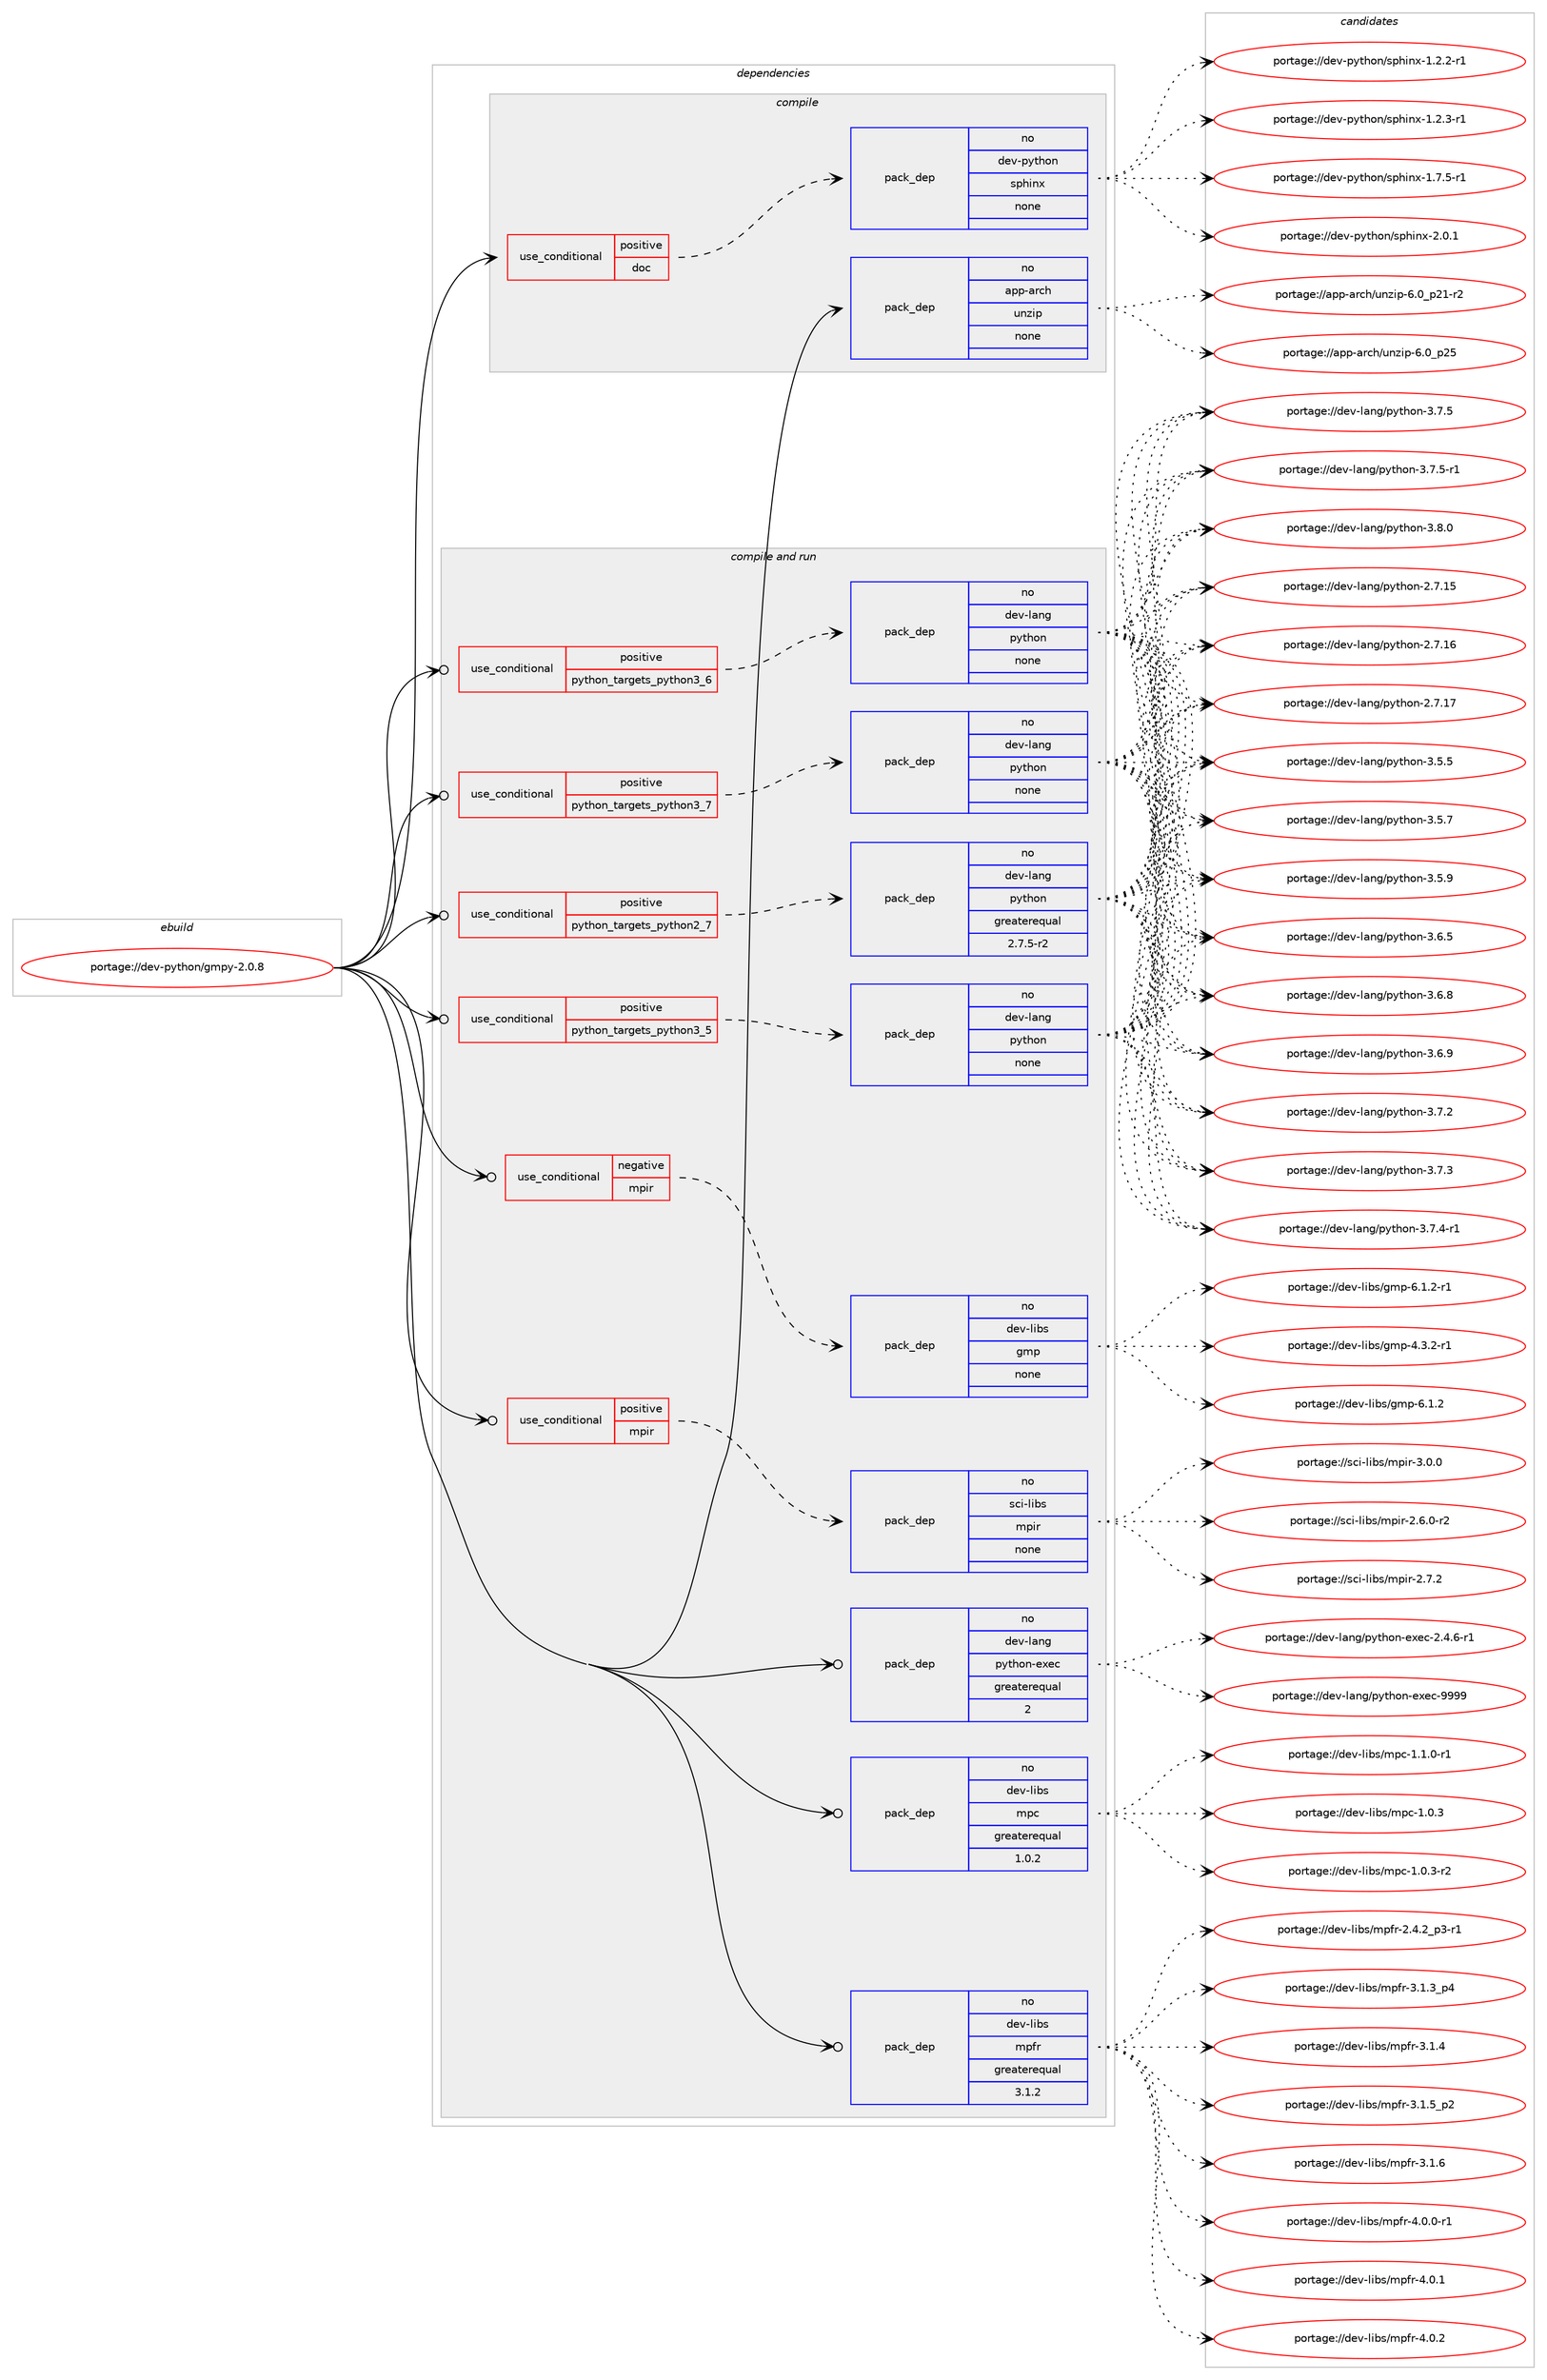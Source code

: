 digraph prolog {

# *************
# Graph options
# *************

newrank=true;
concentrate=true;
compound=true;
graph [rankdir=LR,fontname=Helvetica,fontsize=10,ranksep=1.5];#, ranksep=2.5, nodesep=0.2];
edge  [arrowhead=vee];
node  [fontname=Helvetica,fontsize=10];

# **********
# The ebuild
# **********

subgraph cluster_leftcol {
color=gray;
rank=same;
label=<<i>ebuild</i>>;
id [label="portage://dev-python/gmpy-2.0.8", color=red, width=4, href="../dev-python/gmpy-2.0.8.svg"];
}

# ****************
# The dependencies
# ****************

subgraph cluster_midcol {
color=gray;
label=<<i>dependencies</i>>;
subgraph cluster_compile {
fillcolor="#eeeeee";
style=filled;
label=<<i>compile</i>>;
subgraph cond29326 {
dependency141735 [label=<<TABLE BORDER="0" CELLBORDER="1" CELLSPACING="0" CELLPADDING="4"><TR><TD ROWSPAN="3" CELLPADDING="10">use_conditional</TD></TR><TR><TD>positive</TD></TR><TR><TD>doc</TD></TR></TABLE>>, shape=none, color=red];
subgraph pack109091 {
dependency141736 [label=<<TABLE BORDER="0" CELLBORDER="1" CELLSPACING="0" CELLPADDING="4" WIDTH="220"><TR><TD ROWSPAN="6" CELLPADDING="30">pack_dep</TD></TR><TR><TD WIDTH="110">no</TD></TR><TR><TD>dev-python</TD></TR><TR><TD>sphinx</TD></TR><TR><TD>none</TD></TR><TR><TD></TD></TR></TABLE>>, shape=none, color=blue];
}
dependency141735:e -> dependency141736:w [weight=20,style="dashed",arrowhead="vee"];
}
id:e -> dependency141735:w [weight=20,style="solid",arrowhead="vee"];
subgraph pack109092 {
dependency141737 [label=<<TABLE BORDER="0" CELLBORDER="1" CELLSPACING="0" CELLPADDING="4" WIDTH="220"><TR><TD ROWSPAN="6" CELLPADDING="30">pack_dep</TD></TR><TR><TD WIDTH="110">no</TD></TR><TR><TD>app-arch</TD></TR><TR><TD>unzip</TD></TR><TR><TD>none</TD></TR><TR><TD></TD></TR></TABLE>>, shape=none, color=blue];
}
id:e -> dependency141737:w [weight=20,style="solid",arrowhead="vee"];
}
subgraph cluster_compileandrun {
fillcolor="#eeeeee";
style=filled;
label=<<i>compile and run</i>>;
subgraph cond29327 {
dependency141738 [label=<<TABLE BORDER="0" CELLBORDER="1" CELLSPACING="0" CELLPADDING="4"><TR><TD ROWSPAN="3" CELLPADDING="10">use_conditional</TD></TR><TR><TD>negative</TD></TR><TR><TD>mpir</TD></TR></TABLE>>, shape=none, color=red];
subgraph pack109093 {
dependency141739 [label=<<TABLE BORDER="0" CELLBORDER="1" CELLSPACING="0" CELLPADDING="4" WIDTH="220"><TR><TD ROWSPAN="6" CELLPADDING="30">pack_dep</TD></TR><TR><TD WIDTH="110">no</TD></TR><TR><TD>dev-libs</TD></TR><TR><TD>gmp</TD></TR><TR><TD>none</TD></TR><TR><TD></TD></TR></TABLE>>, shape=none, color=blue];
}
dependency141738:e -> dependency141739:w [weight=20,style="dashed",arrowhead="vee"];
}
id:e -> dependency141738:w [weight=20,style="solid",arrowhead="odotvee"];
subgraph cond29328 {
dependency141740 [label=<<TABLE BORDER="0" CELLBORDER="1" CELLSPACING="0" CELLPADDING="4"><TR><TD ROWSPAN="3" CELLPADDING="10">use_conditional</TD></TR><TR><TD>positive</TD></TR><TR><TD>mpir</TD></TR></TABLE>>, shape=none, color=red];
subgraph pack109094 {
dependency141741 [label=<<TABLE BORDER="0" CELLBORDER="1" CELLSPACING="0" CELLPADDING="4" WIDTH="220"><TR><TD ROWSPAN="6" CELLPADDING="30">pack_dep</TD></TR><TR><TD WIDTH="110">no</TD></TR><TR><TD>sci-libs</TD></TR><TR><TD>mpir</TD></TR><TR><TD>none</TD></TR><TR><TD></TD></TR></TABLE>>, shape=none, color=blue];
}
dependency141740:e -> dependency141741:w [weight=20,style="dashed",arrowhead="vee"];
}
id:e -> dependency141740:w [weight=20,style="solid",arrowhead="odotvee"];
subgraph cond29329 {
dependency141742 [label=<<TABLE BORDER="0" CELLBORDER="1" CELLSPACING="0" CELLPADDING="4"><TR><TD ROWSPAN="3" CELLPADDING="10">use_conditional</TD></TR><TR><TD>positive</TD></TR><TR><TD>python_targets_python2_7</TD></TR></TABLE>>, shape=none, color=red];
subgraph pack109095 {
dependency141743 [label=<<TABLE BORDER="0" CELLBORDER="1" CELLSPACING="0" CELLPADDING="4" WIDTH="220"><TR><TD ROWSPAN="6" CELLPADDING="30">pack_dep</TD></TR><TR><TD WIDTH="110">no</TD></TR><TR><TD>dev-lang</TD></TR><TR><TD>python</TD></TR><TR><TD>greaterequal</TD></TR><TR><TD>2.7.5-r2</TD></TR></TABLE>>, shape=none, color=blue];
}
dependency141742:e -> dependency141743:w [weight=20,style="dashed",arrowhead="vee"];
}
id:e -> dependency141742:w [weight=20,style="solid",arrowhead="odotvee"];
subgraph cond29330 {
dependency141744 [label=<<TABLE BORDER="0" CELLBORDER="1" CELLSPACING="0" CELLPADDING="4"><TR><TD ROWSPAN="3" CELLPADDING="10">use_conditional</TD></TR><TR><TD>positive</TD></TR><TR><TD>python_targets_python3_5</TD></TR></TABLE>>, shape=none, color=red];
subgraph pack109096 {
dependency141745 [label=<<TABLE BORDER="0" CELLBORDER="1" CELLSPACING="0" CELLPADDING="4" WIDTH="220"><TR><TD ROWSPAN="6" CELLPADDING="30">pack_dep</TD></TR><TR><TD WIDTH="110">no</TD></TR><TR><TD>dev-lang</TD></TR><TR><TD>python</TD></TR><TR><TD>none</TD></TR><TR><TD></TD></TR></TABLE>>, shape=none, color=blue];
}
dependency141744:e -> dependency141745:w [weight=20,style="dashed",arrowhead="vee"];
}
id:e -> dependency141744:w [weight=20,style="solid",arrowhead="odotvee"];
subgraph cond29331 {
dependency141746 [label=<<TABLE BORDER="0" CELLBORDER="1" CELLSPACING="0" CELLPADDING="4"><TR><TD ROWSPAN="3" CELLPADDING="10">use_conditional</TD></TR><TR><TD>positive</TD></TR><TR><TD>python_targets_python3_6</TD></TR></TABLE>>, shape=none, color=red];
subgraph pack109097 {
dependency141747 [label=<<TABLE BORDER="0" CELLBORDER="1" CELLSPACING="0" CELLPADDING="4" WIDTH="220"><TR><TD ROWSPAN="6" CELLPADDING="30">pack_dep</TD></TR><TR><TD WIDTH="110">no</TD></TR><TR><TD>dev-lang</TD></TR><TR><TD>python</TD></TR><TR><TD>none</TD></TR><TR><TD></TD></TR></TABLE>>, shape=none, color=blue];
}
dependency141746:e -> dependency141747:w [weight=20,style="dashed",arrowhead="vee"];
}
id:e -> dependency141746:w [weight=20,style="solid",arrowhead="odotvee"];
subgraph cond29332 {
dependency141748 [label=<<TABLE BORDER="0" CELLBORDER="1" CELLSPACING="0" CELLPADDING="4"><TR><TD ROWSPAN="3" CELLPADDING="10">use_conditional</TD></TR><TR><TD>positive</TD></TR><TR><TD>python_targets_python3_7</TD></TR></TABLE>>, shape=none, color=red];
subgraph pack109098 {
dependency141749 [label=<<TABLE BORDER="0" CELLBORDER="1" CELLSPACING="0" CELLPADDING="4" WIDTH="220"><TR><TD ROWSPAN="6" CELLPADDING="30">pack_dep</TD></TR><TR><TD WIDTH="110">no</TD></TR><TR><TD>dev-lang</TD></TR><TR><TD>python</TD></TR><TR><TD>none</TD></TR><TR><TD></TD></TR></TABLE>>, shape=none, color=blue];
}
dependency141748:e -> dependency141749:w [weight=20,style="dashed",arrowhead="vee"];
}
id:e -> dependency141748:w [weight=20,style="solid",arrowhead="odotvee"];
subgraph pack109099 {
dependency141750 [label=<<TABLE BORDER="0" CELLBORDER="1" CELLSPACING="0" CELLPADDING="4" WIDTH="220"><TR><TD ROWSPAN="6" CELLPADDING="30">pack_dep</TD></TR><TR><TD WIDTH="110">no</TD></TR><TR><TD>dev-lang</TD></TR><TR><TD>python-exec</TD></TR><TR><TD>greaterequal</TD></TR><TR><TD>2</TD></TR></TABLE>>, shape=none, color=blue];
}
id:e -> dependency141750:w [weight=20,style="solid",arrowhead="odotvee"];
subgraph pack109100 {
dependency141751 [label=<<TABLE BORDER="0" CELLBORDER="1" CELLSPACING="0" CELLPADDING="4" WIDTH="220"><TR><TD ROWSPAN="6" CELLPADDING="30">pack_dep</TD></TR><TR><TD WIDTH="110">no</TD></TR><TR><TD>dev-libs</TD></TR><TR><TD>mpc</TD></TR><TR><TD>greaterequal</TD></TR><TR><TD>1.0.2</TD></TR></TABLE>>, shape=none, color=blue];
}
id:e -> dependency141751:w [weight=20,style="solid",arrowhead="odotvee"];
subgraph pack109101 {
dependency141752 [label=<<TABLE BORDER="0" CELLBORDER="1" CELLSPACING="0" CELLPADDING="4" WIDTH="220"><TR><TD ROWSPAN="6" CELLPADDING="30">pack_dep</TD></TR><TR><TD WIDTH="110">no</TD></TR><TR><TD>dev-libs</TD></TR><TR><TD>mpfr</TD></TR><TR><TD>greaterequal</TD></TR><TR><TD>3.1.2</TD></TR></TABLE>>, shape=none, color=blue];
}
id:e -> dependency141752:w [weight=20,style="solid",arrowhead="odotvee"];
}
subgraph cluster_run {
fillcolor="#eeeeee";
style=filled;
label=<<i>run</i>>;
}
}

# **************
# The candidates
# **************

subgraph cluster_choices {
rank=same;
color=gray;
label=<<i>candidates</i>>;

subgraph choice109091 {
color=black;
nodesep=1;
choiceportage10010111845112121116104111110471151121041051101204549465046504511449 [label="portage://dev-python/sphinx-1.2.2-r1", color=red, width=4,href="../dev-python/sphinx-1.2.2-r1.svg"];
choiceportage10010111845112121116104111110471151121041051101204549465046514511449 [label="portage://dev-python/sphinx-1.2.3-r1", color=red, width=4,href="../dev-python/sphinx-1.2.3-r1.svg"];
choiceportage10010111845112121116104111110471151121041051101204549465546534511449 [label="portage://dev-python/sphinx-1.7.5-r1", color=red, width=4,href="../dev-python/sphinx-1.7.5-r1.svg"];
choiceportage1001011184511212111610411111047115112104105110120455046484649 [label="portage://dev-python/sphinx-2.0.1", color=red, width=4,href="../dev-python/sphinx-2.0.1.svg"];
dependency141736:e -> choiceportage10010111845112121116104111110471151121041051101204549465046504511449:w [style=dotted,weight="100"];
dependency141736:e -> choiceportage10010111845112121116104111110471151121041051101204549465046514511449:w [style=dotted,weight="100"];
dependency141736:e -> choiceportage10010111845112121116104111110471151121041051101204549465546534511449:w [style=dotted,weight="100"];
dependency141736:e -> choiceportage1001011184511212111610411111047115112104105110120455046484649:w [style=dotted,weight="100"];
}
subgraph choice109092 {
color=black;
nodesep=1;
choiceportage9711211245971149910447117110122105112455446489511250494511450 [label="portage://app-arch/unzip-6.0_p21-r2", color=red, width=4,href="../app-arch/unzip-6.0_p21-r2.svg"];
choiceportage971121124597114991044711711012210511245544648951125053 [label="portage://app-arch/unzip-6.0_p25", color=red, width=4,href="../app-arch/unzip-6.0_p25.svg"];
dependency141737:e -> choiceportage9711211245971149910447117110122105112455446489511250494511450:w [style=dotted,weight="100"];
dependency141737:e -> choiceportage971121124597114991044711711012210511245544648951125053:w [style=dotted,weight="100"];
}
subgraph choice109093 {
color=black;
nodesep=1;
choiceportage1001011184510810598115471031091124552465146504511449 [label="portage://dev-libs/gmp-4.3.2-r1", color=red, width=4,href="../dev-libs/gmp-4.3.2-r1.svg"];
choiceportage100101118451081059811547103109112455446494650 [label="portage://dev-libs/gmp-6.1.2", color=red, width=4,href="../dev-libs/gmp-6.1.2.svg"];
choiceportage1001011184510810598115471031091124554464946504511449 [label="portage://dev-libs/gmp-6.1.2-r1", color=red, width=4,href="../dev-libs/gmp-6.1.2-r1.svg"];
dependency141739:e -> choiceportage1001011184510810598115471031091124552465146504511449:w [style=dotted,weight="100"];
dependency141739:e -> choiceportage100101118451081059811547103109112455446494650:w [style=dotted,weight="100"];
dependency141739:e -> choiceportage1001011184510810598115471031091124554464946504511449:w [style=dotted,weight="100"];
}
subgraph choice109094 {
color=black;
nodesep=1;
choiceportage115991054510810598115471091121051144550465446484511450 [label="portage://sci-libs/mpir-2.6.0-r2", color=red, width=4,href="../sci-libs/mpir-2.6.0-r2.svg"];
choiceportage11599105451081059811547109112105114455046554650 [label="portage://sci-libs/mpir-2.7.2", color=red, width=4,href="../sci-libs/mpir-2.7.2.svg"];
choiceportage11599105451081059811547109112105114455146484648 [label="portage://sci-libs/mpir-3.0.0", color=red, width=4,href="../sci-libs/mpir-3.0.0.svg"];
dependency141741:e -> choiceportage115991054510810598115471091121051144550465446484511450:w [style=dotted,weight="100"];
dependency141741:e -> choiceportage11599105451081059811547109112105114455046554650:w [style=dotted,weight="100"];
dependency141741:e -> choiceportage11599105451081059811547109112105114455146484648:w [style=dotted,weight="100"];
}
subgraph choice109095 {
color=black;
nodesep=1;
choiceportage10010111845108971101034711212111610411111045504655464953 [label="portage://dev-lang/python-2.7.15", color=red, width=4,href="../dev-lang/python-2.7.15.svg"];
choiceportage10010111845108971101034711212111610411111045504655464954 [label="portage://dev-lang/python-2.7.16", color=red, width=4,href="../dev-lang/python-2.7.16.svg"];
choiceportage10010111845108971101034711212111610411111045504655464955 [label="portage://dev-lang/python-2.7.17", color=red, width=4,href="../dev-lang/python-2.7.17.svg"];
choiceportage100101118451089711010347112121116104111110455146534653 [label="portage://dev-lang/python-3.5.5", color=red, width=4,href="../dev-lang/python-3.5.5.svg"];
choiceportage100101118451089711010347112121116104111110455146534655 [label="portage://dev-lang/python-3.5.7", color=red, width=4,href="../dev-lang/python-3.5.7.svg"];
choiceportage100101118451089711010347112121116104111110455146534657 [label="portage://dev-lang/python-3.5.9", color=red, width=4,href="../dev-lang/python-3.5.9.svg"];
choiceportage100101118451089711010347112121116104111110455146544653 [label="portage://dev-lang/python-3.6.5", color=red, width=4,href="../dev-lang/python-3.6.5.svg"];
choiceportage100101118451089711010347112121116104111110455146544656 [label="portage://dev-lang/python-3.6.8", color=red, width=4,href="../dev-lang/python-3.6.8.svg"];
choiceportage100101118451089711010347112121116104111110455146544657 [label="portage://dev-lang/python-3.6.9", color=red, width=4,href="../dev-lang/python-3.6.9.svg"];
choiceportage100101118451089711010347112121116104111110455146554650 [label="portage://dev-lang/python-3.7.2", color=red, width=4,href="../dev-lang/python-3.7.2.svg"];
choiceportage100101118451089711010347112121116104111110455146554651 [label="portage://dev-lang/python-3.7.3", color=red, width=4,href="../dev-lang/python-3.7.3.svg"];
choiceportage1001011184510897110103471121211161041111104551465546524511449 [label="portage://dev-lang/python-3.7.4-r1", color=red, width=4,href="../dev-lang/python-3.7.4-r1.svg"];
choiceportage100101118451089711010347112121116104111110455146554653 [label="portage://dev-lang/python-3.7.5", color=red, width=4,href="../dev-lang/python-3.7.5.svg"];
choiceportage1001011184510897110103471121211161041111104551465546534511449 [label="portage://dev-lang/python-3.7.5-r1", color=red, width=4,href="../dev-lang/python-3.7.5-r1.svg"];
choiceportage100101118451089711010347112121116104111110455146564648 [label="portage://dev-lang/python-3.8.0", color=red, width=4,href="../dev-lang/python-3.8.0.svg"];
dependency141743:e -> choiceportage10010111845108971101034711212111610411111045504655464953:w [style=dotted,weight="100"];
dependency141743:e -> choiceportage10010111845108971101034711212111610411111045504655464954:w [style=dotted,weight="100"];
dependency141743:e -> choiceportage10010111845108971101034711212111610411111045504655464955:w [style=dotted,weight="100"];
dependency141743:e -> choiceportage100101118451089711010347112121116104111110455146534653:w [style=dotted,weight="100"];
dependency141743:e -> choiceportage100101118451089711010347112121116104111110455146534655:w [style=dotted,weight="100"];
dependency141743:e -> choiceportage100101118451089711010347112121116104111110455146534657:w [style=dotted,weight="100"];
dependency141743:e -> choiceportage100101118451089711010347112121116104111110455146544653:w [style=dotted,weight="100"];
dependency141743:e -> choiceportage100101118451089711010347112121116104111110455146544656:w [style=dotted,weight="100"];
dependency141743:e -> choiceportage100101118451089711010347112121116104111110455146544657:w [style=dotted,weight="100"];
dependency141743:e -> choiceportage100101118451089711010347112121116104111110455146554650:w [style=dotted,weight="100"];
dependency141743:e -> choiceportage100101118451089711010347112121116104111110455146554651:w [style=dotted,weight="100"];
dependency141743:e -> choiceportage1001011184510897110103471121211161041111104551465546524511449:w [style=dotted,weight="100"];
dependency141743:e -> choiceportage100101118451089711010347112121116104111110455146554653:w [style=dotted,weight="100"];
dependency141743:e -> choiceportage1001011184510897110103471121211161041111104551465546534511449:w [style=dotted,weight="100"];
dependency141743:e -> choiceportage100101118451089711010347112121116104111110455146564648:w [style=dotted,weight="100"];
}
subgraph choice109096 {
color=black;
nodesep=1;
choiceportage10010111845108971101034711212111610411111045504655464953 [label="portage://dev-lang/python-2.7.15", color=red, width=4,href="../dev-lang/python-2.7.15.svg"];
choiceportage10010111845108971101034711212111610411111045504655464954 [label="portage://dev-lang/python-2.7.16", color=red, width=4,href="../dev-lang/python-2.7.16.svg"];
choiceportage10010111845108971101034711212111610411111045504655464955 [label="portage://dev-lang/python-2.7.17", color=red, width=4,href="../dev-lang/python-2.7.17.svg"];
choiceportage100101118451089711010347112121116104111110455146534653 [label="portage://dev-lang/python-3.5.5", color=red, width=4,href="../dev-lang/python-3.5.5.svg"];
choiceportage100101118451089711010347112121116104111110455146534655 [label="portage://dev-lang/python-3.5.7", color=red, width=4,href="../dev-lang/python-3.5.7.svg"];
choiceportage100101118451089711010347112121116104111110455146534657 [label="portage://dev-lang/python-3.5.9", color=red, width=4,href="../dev-lang/python-3.5.9.svg"];
choiceportage100101118451089711010347112121116104111110455146544653 [label="portage://dev-lang/python-3.6.5", color=red, width=4,href="../dev-lang/python-3.6.5.svg"];
choiceportage100101118451089711010347112121116104111110455146544656 [label="portage://dev-lang/python-3.6.8", color=red, width=4,href="../dev-lang/python-3.6.8.svg"];
choiceportage100101118451089711010347112121116104111110455146544657 [label="portage://dev-lang/python-3.6.9", color=red, width=4,href="../dev-lang/python-3.6.9.svg"];
choiceportage100101118451089711010347112121116104111110455146554650 [label="portage://dev-lang/python-3.7.2", color=red, width=4,href="../dev-lang/python-3.7.2.svg"];
choiceportage100101118451089711010347112121116104111110455146554651 [label="portage://dev-lang/python-3.7.3", color=red, width=4,href="../dev-lang/python-3.7.3.svg"];
choiceportage1001011184510897110103471121211161041111104551465546524511449 [label="portage://dev-lang/python-3.7.4-r1", color=red, width=4,href="../dev-lang/python-3.7.4-r1.svg"];
choiceportage100101118451089711010347112121116104111110455146554653 [label="portage://dev-lang/python-3.7.5", color=red, width=4,href="../dev-lang/python-3.7.5.svg"];
choiceportage1001011184510897110103471121211161041111104551465546534511449 [label="portage://dev-lang/python-3.7.5-r1", color=red, width=4,href="../dev-lang/python-3.7.5-r1.svg"];
choiceportage100101118451089711010347112121116104111110455146564648 [label="portage://dev-lang/python-3.8.0", color=red, width=4,href="../dev-lang/python-3.8.0.svg"];
dependency141745:e -> choiceportage10010111845108971101034711212111610411111045504655464953:w [style=dotted,weight="100"];
dependency141745:e -> choiceportage10010111845108971101034711212111610411111045504655464954:w [style=dotted,weight="100"];
dependency141745:e -> choiceportage10010111845108971101034711212111610411111045504655464955:w [style=dotted,weight="100"];
dependency141745:e -> choiceportage100101118451089711010347112121116104111110455146534653:w [style=dotted,weight="100"];
dependency141745:e -> choiceportage100101118451089711010347112121116104111110455146534655:w [style=dotted,weight="100"];
dependency141745:e -> choiceportage100101118451089711010347112121116104111110455146534657:w [style=dotted,weight="100"];
dependency141745:e -> choiceportage100101118451089711010347112121116104111110455146544653:w [style=dotted,weight="100"];
dependency141745:e -> choiceportage100101118451089711010347112121116104111110455146544656:w [style=dotted,weight="100"];
dependency141745:e -> choiceportage100101118451089711010347112121116104111110455146544657:w [style=dotted,weight="100"];
dependency141745:e -> choiceportage100101118451089711010347112121116104111110455146554650:w [style=dotted,weight="100"];
dependency141745:e -> choiceportage100101118451089711010347112121116104111110455146554651:w [style=dotted,weight="100"];
dependency141745:e -> choiceportage1001011184510897110103471121211161041111104551465546524511449:w [style=dotted,weight="100"];
dependency141745:e -> choiceportage100101118451089711010347112121116104111110455146554653:w [style=dotted,weight="100"];
dependency141745:e -> choiceportage1001011184510897110103471121211161041111104551465546534511449:w [style=dotted,weight="100"];
dependency141745:e -> choiceportage100101118451089711010347112121116104111110455146564648:w [style=dotted,weight="100"];
}
subgraph choice109097 {
color=black;
nodesep=1;
choiceportage10010111845108971101034711212111610411111045504655464953 [label="portage://dev-lang/python-2.7.15", color=red, width=4,href="../dev-lang/python-2.7.15.svg"];
choiceportage10010111845108971101034711212111610411111045504655464954 [label="portage://dev-lang/python-2.7.16", color=red, width=4,href="../dev-lang/python-2.7.16.svg"];
choiceportage10010111845108971101034711212111610411111045504655464955 [label="portage://dev-lang/python-2.7.17", color=red, width=4,href="../dev-lang/python-2.7.17.svg"];
choiceportage100101118451089711010347112121116104111110455146534653 [label="portage://dev-lang/python-3.5.5", color=red, width=4,href="../dev-lang/python-3.5.5.svg"];
choiceportage100101118451089711010347112121116104111110455146534655 [label="portage://dev-lang/python-3.5.7", color=red, width=4,href="../dev-lang/python-3.5.7.svg"];
choiceportage100101118451089711010347112121116104111110455146534657 [label="portage://dev-lang/python-3.5.9", color=red, width=4,href="../dev-lang/python-3.5.9.svg"];
choiceportage100101118451089711010347112121116104111110455146544653 [label="portage://dev-lang/python-3.6.5", color=red, width=4,href="../dev-lang/python-3.6.5.svg"];
choiceportage100101118451089711010347112121116104111110455146544656 [label="portage://dev-lang/python-3.6.8", color=red, width=4,href="../dev-lang/python-3.6.8.svg"];
choiceportage100101118451089711010347112121116104111110455146544657 [label="portage://dev-lang/python-3.6.9", color=red, width=4,href="../dev-lang/python-3.6.9.svg"];
choiceportage100101118451089711010347112121116104111110455146554650 [label="portage://dev-lang/python-3.7.2", color=red, width=4,href="../dev-lang/python-3.7.2.svg"];
choiceportage100101118451089711010347112121116104111110455146554651 [label="portage://dev-lang/python-3.7.3", color=red, width=4,href="../dev-lang/python-3.7.3.svg"];
choiceportage1001011184510897110103471121211161041111104551465546524511449 [label="portage://dev-lang/python-3.7.4-r1", color=red, width=4,href="../dev-lang/python-3.7.4-r1.svg"];
choiceportage100101118451089711010347112121116104111110455146554653 [label="portage://dev-lang/python-3.7.5", color=red, width=4,href="../dev-lang/python-3.7.5.svg"];
choiceportage1001011184510897110103471121211161041111104551465546534511449 [label="portage://dev-lang/python-3.7.5-r1", color=red, width=4,href="../dev-lang/python-3.7.5-r1.svg"];
choiceportage100101118451089711010347112121116104111110455146564648 [label="portage://dev-lang/python-3.8.0", color=red, width=4,href="../dev-lang/python-3.8.0.svg"];
dependency141747:e -> choiceportage10010111845108971101034711212111610411111045504655464953:w [style=dotted,weight="100"];
dependency141747:e -> choiceportage10010111845108971101034711212111610411111045504655464954:w [style=dotted,weight="100"];
dependency141747:e -> choiceportage10010111845108971101034711212111610411111045504655464955:w [style=dotted,weight="100"];
dependency141747:e -> choiceportage100101118451089711010347112121116104111110455146534653:w [style=dotted,weight="100"];
dependency141747:e -> choiceportage100101118451089711010347112121116104111110455146534655:w [style=dotted,weight="100"];
dependency141747:e -> choiceportage100101118451089711010347112121116104111110455146534657:w [style=dotted,weight="100"];
dependency141747:e -> choiceportage100101118451089711010347112121116104111110455146544653:w [style=dotted,weight="100"];
dependency141747:e -> choiceportage100101118451089711010347112121116104111110455146544656:w [style=dotted,weight="100"];
dependency141747:e -> choiceportage100101118451089711010347112121116104111110455146544657:w [style=dotted,weight="100"];
dependency141747:e -> choiceportage100101118451089711010347112121116104111110455146554650:w [style=dotted,weight="100"];
dependency141747:e -> choiceportage100101118451089711010347112121116104111110455146554651:w [style=dotted,weight="100"];
dependency141747:e -> choiceportage1001011184510897110103471121211161041111104551465546524511449:w [style=dotted,weight="100"];
dependency141747:e -> choiceportage100101118451089711010347112121116104111110455146554653:w [style=dotted,weight="100"];
dependency141747:e -> choiceportage1001011184510897110103471121211161041111104551465546534511449:w [style=dotted,weight="100"];
dependency141747:e -> choiceportage100101118451089711010347112121116104111110455146564648:w [style=dotted,weight="100"];
}
subgraph choice109098 {
color=black;
nodesep=1;
choiceportage10010111845108971101034711212111610411111045504655464953 [label="portage://dev-lang/python-2.7.15", color=red, width=4,href="../dev-lang/python-2.7.15.svg"];
choiceportage10010111845108971101034711212111610411111045504655464954 [label="portage://dev-lang/python-2.7.16", color=red, width=4,href="../dev-lang/python-2.7.16.svg"];
choiceportage10010111845108971101034711212111610411111045504655464955 [label="portage://dev-lang/python-2.7.17", color=red, width=4,href="../dev-lang/python-2.7.17.svg"];
choiceportage100101118451089711010347112121116104111110455146534653 [label="portage://dev-lang/python-3.5.5", color=red, width=4,href="../dev-lang/python-3.5.5.svg"];
choiceportage100101118451089711010347112121116104111110455146534655 [label="portage://dev-lang/python-3.5.7", color=red, width=4,href="../dev-lang/python-3.5.7.svg"];
choiceportage100101118451089711010347112121116104111110455146534657 [label="portage://dev-lang/python-3.5.9", color=red, width=4,href="../dev-lang/python-3.5.9.svg"];
choiceportage100101118451089711010347112121116104111110455146544653 [label="portage://dev-lang/python-3.6.5", color=red, width=4,href="../dev-lang/python-3.6.5.svg"];
choiceportage100101118451089711010347112121116104111110455146544656 [label="portage://dev-lang/python-3.6.8", color=red, width=4,href="../dev-lang/python-3.6.8.svg"];
choiceportage100101118451089711010347112121116104111110455146544657 [label="portage://dev-lang/python-3.6.9", color=red, width=4,href="../dev-lang/python-3.6.9.svg"];
choiceportage100101118451089711010347112121116104111110455146554650 [label="portage://dev-lang/python-3.7.2", color=red, width=4,href="../dev-lang/python-3.7.2.svg"];
choiceportage100101118451089711010347112121116104111110455146554651 [label="portage://dev-lang/python-3.7.3", color=red, width=4,href="../dev-lang/python-3.7.3.svg"];
choiceportage1001011184510897110103471121211161041111104551465546524511449 [label="portage://dev-lang/python-3.7.4-r1", color=red, width=4,href="../dev-lang/python-3.7.4-r1.svg"];
choiceportage100101118451089711010347112121116104111110455146554653 [label="portage://dev-lang/python-3.7.5", color=red, width=4,href="../dev-lang/python-3.7.5.svg"];
choiceportage1001011184510897110103471121211161041111104551465546534511449 [label="portage://dev-lang/python-3.7.5-r1", color=red, width=4,href="../dev-lang/python-3.7.5-r1.svg"];
choiceportage100101118451089711010347112121116104111110455146564648 [label="portage://dev-lang/python-3.8.0", color=red, width=4,href="../dev-lang/python-3.8.0.svg"];
dependency141749:e -> choiceportage10010111845108971101034711212111610411111045504655464953:w [style=dotted,weight="100"];
dependency141749:e -> choiceportage10010111845108971101034711212111610411111045504655464954:w [style=dotted,weight="100"];
dependency141749:e -> choiceportage10010111845108971101034711212111610411111045504655464955:w [style=dotted,weight="100"];
dependency141749:e -> choiceportage100101118451089711010347112121116104111110455146534653:w [style=dotted,weight="100"];
dependency141749:e -> choiceportage100101118451089711010347112121116104111110455146534655:w [style=dotted,weight="100"];
dependency141749:e -> choiceportage100101118451089711010347112121116104111110455146534657:w [style=dotted,weight="100"];
dependency141749:e -> choiceportage100101118451089711010347112121116104111110455146544653:w [style=dotted,weight="100"];
dependency141749:e -> choiceportage100101118451089711010347112121116104111110455146544656:w [style=dotted,weight="100"];
dependency141749:e -> choiceportage100101118451089711010347112121116104111110455146544657:w [style=dotted,weight="100"];
dependency141749:e -> choiceportage100101118451089711010347112121116104111110455146554650:w [style=dotted,weight="100"];
dependency141749:e -> choiceportage100101118451089711010347112121116104111110455146554651:w [style=dotted,weight="100"];
dependency141749:e -> choiceportage1001011184510897110103471121211161041111104551465546524511449:w [style=dotted,weight="100"];
dependency141749:e -> choiceportage100101118451089711010347112121116104111110455146554653:w [style=dotted,weight="100"];
dependency141749:e -> choiceportage1001011184510897110103471121211161041111104551465546534511449:w [style=dotted,weight="100"];
dependency141749:e -> choiceportage100101118451089711010347112121116104111110455146564648:w [style=dotted,weight="100"];
}
subgraph choice109099 {
color=black;
nodesep=1;
choiceportage10010111845108971101034711212111610411111045101120101994550465246544511449 [label="portage://dev-lang/python-exec-2.4.6-r1", color=red, width=4,href="../dev-lang/python-exec-2.4.6-r1.svg"];
choiceportage10010111845108971101034711212111610411111045101120101994557575757 [label="portage://dev-lang/python-exec-9999", color=red, width=4,href="../dev-lang/python-exec-9999.svg"];
dependency141750:e -> choiceportage10010111845108971101034711212111610411111045101120101994550465246544511449:w [style=dotted,weight="100"];
dependency141750:e -> choiceportage10010111845108971101034711212111610411111045101120101994557575757:w [style=dotted,weight="100"];
}
subgraph choice109100 {
color=black;
nodesep=1;
choiceportage10010111845108105981154710911299454946484651 [label="portage://dev-libs/mpc-1.0.3", color=red, width=4,href="../dev-libs/mpc-1.0.3.svg"];
choiceportage100101118451081059811547109112994549464846514511450 [label="portage://dev-libs/mpc-1.0.3-r2", color=red, width=4,href="../dev-libs/mpc-1.0.3-r2.svg"];
choiceportage100101118451081059811547109112994549464946484511449 [label="portage://dev-libs/mpc-1.1.0-r1", color=red, width=4,href="../dev-libs/mpc-1.1.0-r1.svg"];
dependency141751:e -> choiceportage10010111845108105981154710911299454946484651:w [style=dotted,weight="100"];
dependency141751:e -> choiceportage100101118451081059811547109112994549464846514511450:w [style=dotted,weight="100"];
dependency141751:e -> choiceportage100101118451081059811547109112994549464946484511449:w [style=dotted,weight="100"];
}
subgraph choice109101 {
color=black;
nodesep=1;
choiceportage10010111845108105981154710911210211445504652465095112514511449 [label="portage://dev-libs/mpfr-2.4.2_p3-r1", color=red, width=4,href="../dev-libs/mpfr-2.4.2_p3-r1.svg"];
choiceportage1001011184510810598115471091121021144551464946519511252 [label="portage://dev-libs/mpfr-3.1.3_p4", color=red, width=4,href="../dev-libs/mpfr-3.1.3_p4.svg"];
choiceportage100101118451081059811547109112102114455146494652 [label="portage://dev-libs/mpfr-3.1.4", color=red, width=4,href="../dev-libs/mpfr-3.1.4.svg"];
choiceportage1001011184510810598115471091121021144551464946539511250 [label="portage://dev-libs/mpfr-3.1.5_p2", color=red, width=4,href="../dev-libs/mpfr-3.1.5_p2.svg"];
choiceportage100101118451081059811547109112102114455146494654 [label="portage://dev-libs/mpfr-3.1.6", color=red, width=4,href="../dev-libs/mpfr-3.1.6.svg"];
choiceportage1001011184510810598115471091121021144552464846484511449 [label="portage://dev-libs/mpfr-4.0.0-r1", color=red, width=4,href="../dev-libs/mpfr-4.0.0-r1.svg"];
choiceportage100101118451081059811547109112102114455246484649 [label="portage://dev-libs/mpfr-4.0.1", color=red, width=4,href="../dev-libs/mpfr-4.0.1.svg"];
choiceportage100101118451081059811547109112102114455246484650 [label="portage://dev-libs/mpfr-4.0.2", color=red, width=4,href="../dev-libs/mpfr-4.0.2.svg"];
dependency141752:e -> choiceportage10010111845108105981154710911210211445504652465095112514511449:w [style=dotted,weight="100"];
dependency141752:e -> choiceportage1001011184510810598115471091121021144551464946519511252:w [style=dotted,weight="100"];
dependency141752:e -> choiceportage100101118451081059811547109112102114455146494652:w [style=dotted,weight="100"];
dependency141752:e -> choiceportage1001011184510810598115471091121021144551464946539511250:w [style=dotted,weight="100"];
dependency141752:e -> choiceportage100101118451081059811547109112102114455146494654:w [style=dotted,weight="100"];
dependency141752:e -> choiceportage1001011184510810598115471091121021144552464846484511449:w [style=dotted,weight="100"];
dependency141752:e -> choiceportage100101118451081059811547109112102114455246484649:w [style=dotted,weight="100"];
dependency141752:e -> choiceportage100101118451081059811547109112102114455246484650:w [style=dotted,weight="100"];
}
}

}
